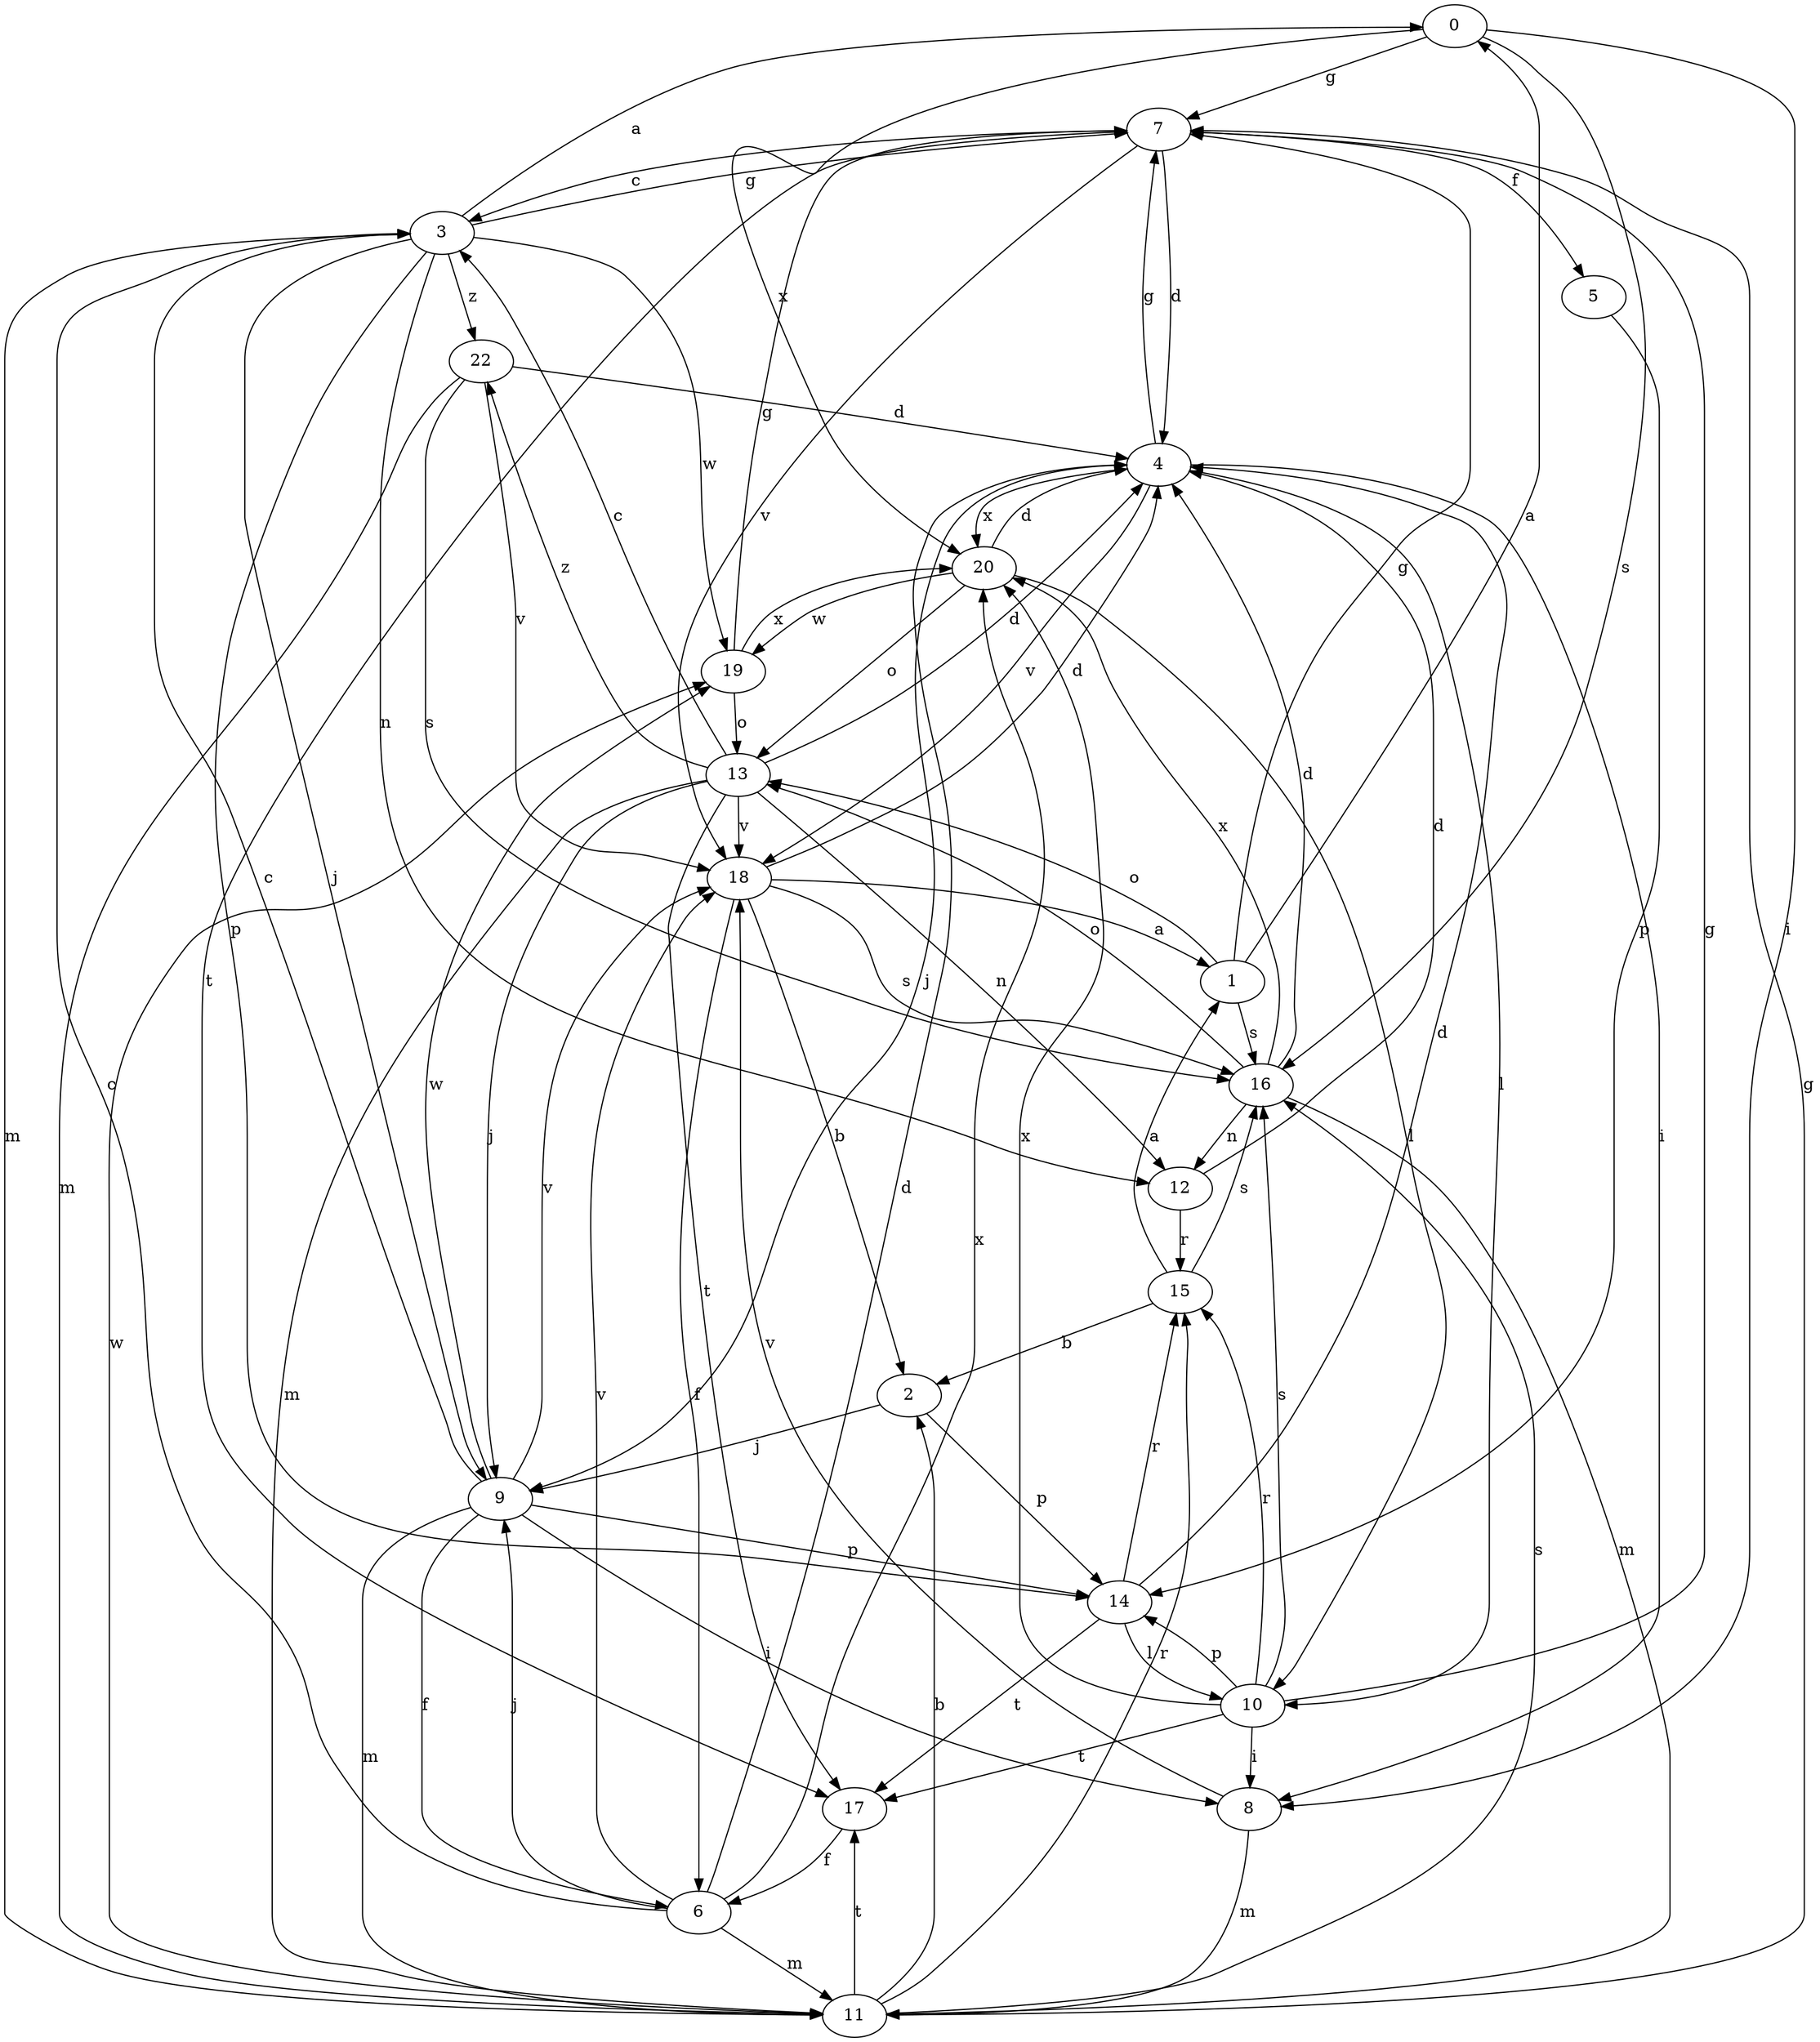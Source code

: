 strict digraph  {
0;
1;
2;
3;
4;
5;
6;
7;
8;
9;
10;
11;
12;
13;
14;
15;
16;
17;
18;
19;
20;
22;
0 -> 7  [label=g];
0 -> 8  [label=i];
0 -> 16  [label=s];
0 -> 20  [label=x];
1 -> 0  [label=a];
1 -> 7  [label=g];
1 -> 13  [label=o];
1 -> 16  [label=s];
2 -> 9  [label=j];
2 -> 14  [label=p];
3 -> 0  [label=a];
3 -> 7  [label=g];
3 -> 9  [label=j];
3 -> 11  [label=m];
3 -> 12  [label=n];
3 -> 14  [label=p];
3 -> 19  [label=w];
3 -> 22  [label=z];
4 -> 7  [label=g];
4 -> 8  [label=i];
4 -> 9  [label=j];
4 -> 10  [label=l];
4 -> 18  [label=v];
4 -> 20  [label=x];
5 -> 14  [label=p];
6 -> 3  [label=c];
6 -> 4  [label=d];
6 -> 9  [label=j];
6 -> 11  [label=m];
6 -> 18  [label=v];
6 -> 20  [label=x];
7 -> 3  [label=c];
7 -> 4  [label=d];
7 -> 5  [label=f];
7 -> 17  [label=t];
7 -> 18  [label=v];
8 -> 11  [label=m];
8 -> 18  [label=v];
9 -> 3  [label=c];
9 -> 6  [label=f];
9 -> 8  [label=i];
9 -> 11  [label=m];
9 -> 14  [label=p];
9 -> 18  [label=v];
9 -> 19  [label=w];
10 -> 7  [label=g];
10 -> 8  [label=i];
10 -> 14  [label=p];
10 -> 15  [label=r];
10 -> 16  [label=s];
10 -> 17  [label=t];
10 -> 20  [label=x];
11 -> 2  [label=b];
11 -> 7  [label=g];
11 -> 15  [label=r];
11 -> 16  [label=s];
11 -> 17  [label=t];
11 -> 19  [label=w];
12 -> 4  [label=d];
12 -> 15  [label=r];
13 -> 3  [label=c];
13 -> 4  [label=d];
13 -> 9  [label=j];
13 -> 11  [label=m];
13 -> 12  [label=n];
13 -> 17  [label=t];
13 -> 18  [label=v];
13 -> 22  [label=z];
14 -> 4  [label=d];
14 -> 10  [label=l];
14 -> 15  [label=r];
14 -> 17  [label=t];
15 -> 1  [label=a];
15 -> 2  [label=b];
15 -> 16  [label=s];
16 -> 4  [label=d];
16 -> 11  [label=m];
16 -> 12  [label=n];
16 -> 13  [label=o];
16 -> 20  [label=x];
17 -> 6  [label=f];
18 -> 1  [label=a];
18 -> 2  [label=b];
18 -> 4  [label=d];
18 -> 6  [label=f];
18 -> 16  [label=s];
19 -> 7  [label=g];
19 -> 13  [label=o];
19 -> 20  [label=x];
20 -> 4  [label=d];
20 -> 10  [label=l];
20 -> 13  [label=o];
20 -> 19  [label=w];
22 -> 4  [label=d];
22 -> 11  [label=m];
22 -> 16  [label=s];
22 -> 18  [label=v];
}
